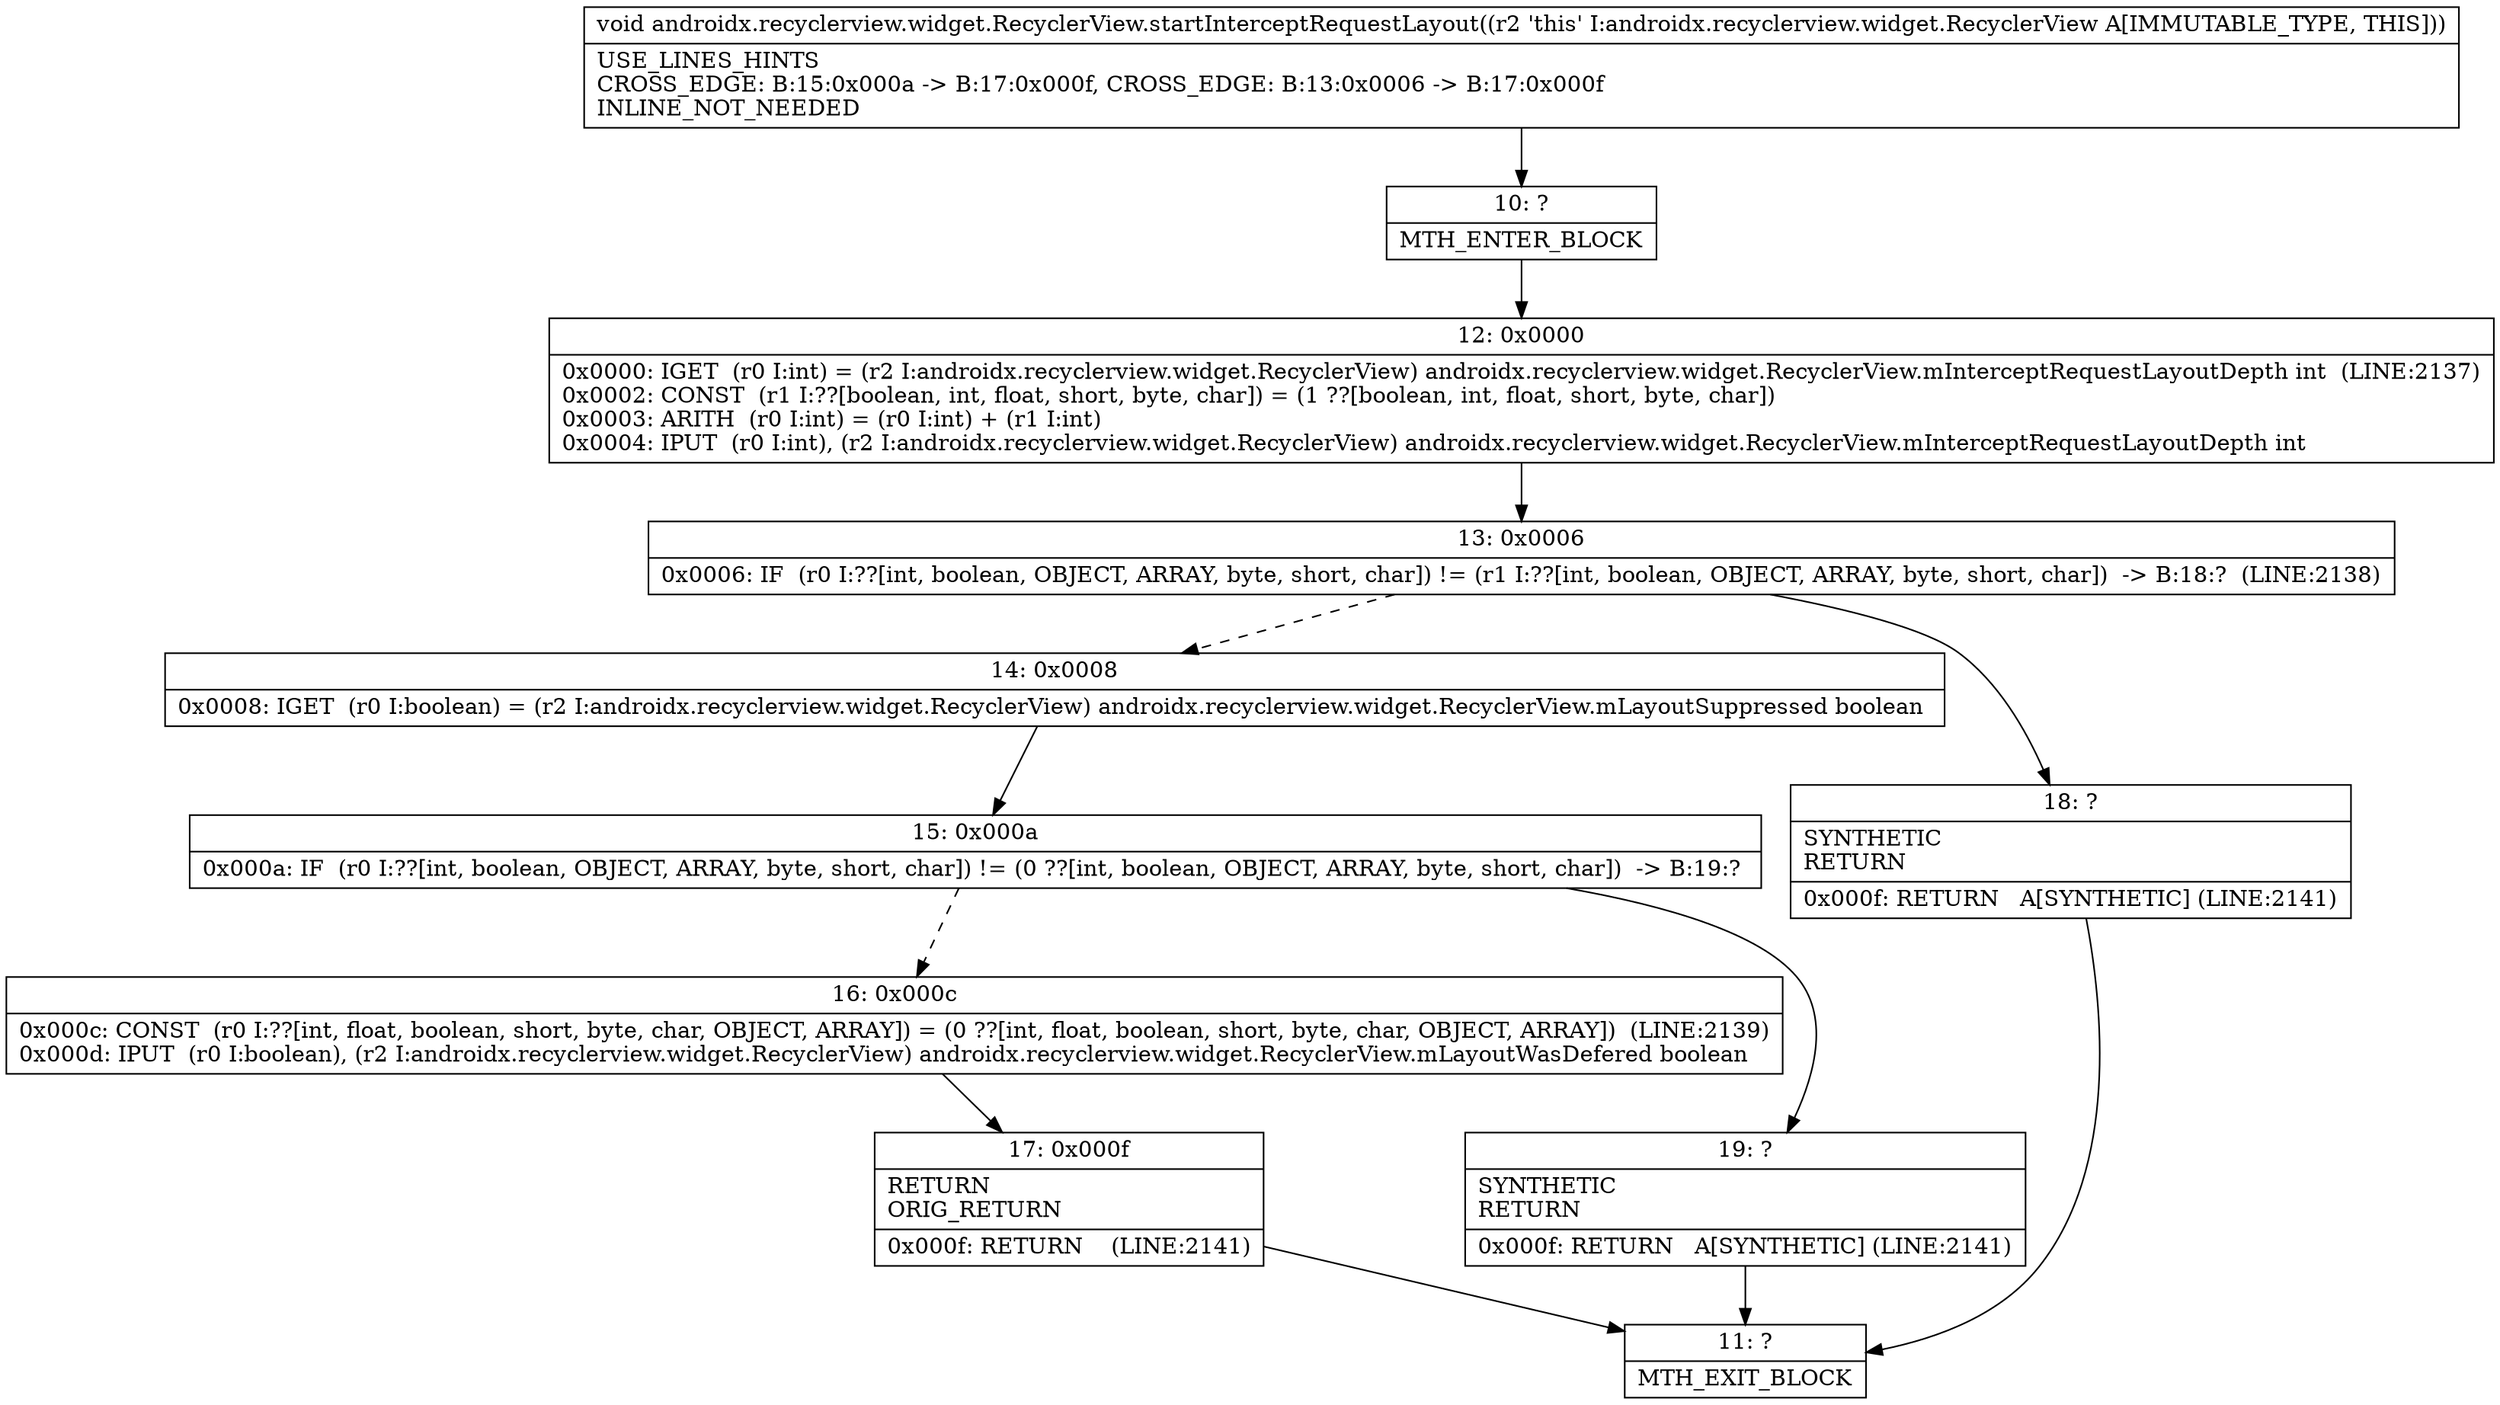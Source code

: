 digraph "CFG forandroidx.recyclerview.widget.RecyclerView.startInterceptRequestLayout()V" {
Node_10 [shape=record,label="{10\:\ ?|MTH_ENTER_BLOCK\l}"];
Node_12 [shape=record,label="{12\:\ 0x0000|0x0000: IGET  (r0 I:int) = (r2 I:androidx.recyclerview.widget.RecyclerView) androidx.recyclerview.widget.RecyclerView.mInterceptRequestLayoutDepth int  (LINE:2137)\l0x0002: CONST  (r1 I:??[boolean, int, float, short, byte, char]) = (1 ??[boolean, int, float, short, byte, char]) \l0x0003: ARITH  (r0 I:int) = (r0 I:int) + (r1 I:int) \l0x0004: IPUT  (r0 I:int), (r2 I:androidx.recyclerview.widget.RecyclerView) androidx.recyclerview.widget.RecyclerView.mInterceptRequestLayoutDepth int \l}"];
Node_13 [shape=record,label="{13\:\ 0x0006|0x0006: IF  (r0 I:??[int, boolean, OBJECT, ARRAY, byte, short, char]) != (r1 I:??[int, boolean, OBJECT, ARRAY, byte, short, char])  \-\> B:18:?  (LINE:2138)\l}"];
Node_14 [shape=record,label="{14\:\ 0x0008|0x0008: IGET  (r0 I:boolean) = (r2 I:androidx.recyclerview.widget.RecyclerView) androidx.recyclerview.widget.RecyclerView.mLayoutSuppressed boolean \l}"];
Node_15 [shape=record,label="{15\:\ 0x000a|0x000a: IF  (r0 I:??[int, boolean, OBJECT, ARRAY, byte, short, char]) != (0 ??[int, boolean, OBJECT, ARRAY, byte, short, char])  \-\> B:19:? \l}"];
Node_16 [shape=record,label="{16\:\ 0x000c|0x000c: CONST  (r0 I:??[int, float, boolean, short, byte, char, OBJECT, ARRAY]) = (0 ??[int, float, boolean, short, byte, char, OBJECT, ARRAY])  (LINE:2139)\l0x000d: IPUT  (r0 I:boolean), (r2 I:androidx.recyclerview.widget.RecyclerView) androidx.recyclerview.widget.RecyclerView.mLayoutWasDefered boolean \l}"];
Node_17 [shape=record,label="{17\:\ 0x000f|RETURN\lORIG_RETURN\l|0x000f: RETURN    (LINE:2141)\l}"];
Node_11 [shape=record,label="{11\:\ ?|MTH_EXIT_BLOCK\l}"];
Node_19 [shape=record,label="{19\:\ ?|SYNTHETIC\lRETURN\l|0x000f: RETURN   A[SYNTHETIC] (LINE:2141)\l}"];
Node_18 [shape=record,label="{18\:\ ?|SYNTHETIC\lRETURN\l|0x000f: RETURN   A[SYNTHETIC] (LINE:2141)\l}"];
MethodNode[shape=record,label="{void androidx.recyclerview.widget.RecyclerView.startInterceptRequestLayout((r2 'this' I:androidx.recyclerview.widget.RecyclerView A[IMMUTABLE_TYPE, THIS]))  | USE_LINES_HINTS\lCROSS_EDGE: B:15:0x000a \-\> B:17:0x000f, CROSS_EDGE: B:13:0x0006 \-\> B:17:0x000f\lINLINE_NOT_NEEDED\l}"];
MethodNode -> Node_10;Node_10 -> Node_12;
Node_12 -> Node_13;
Node_13 -> Node_14[style=dashed];
Node_13 -> Node_18;
Node_14 -> Node_15;
Node_15 -> Node_16[style=dashed];
Node_15 -> Node_19;
Node_16 -> Node_17;
Node_17 -> Node_11;
Node_19 -> Node_11;
Node_18 -> Node_11;
}

